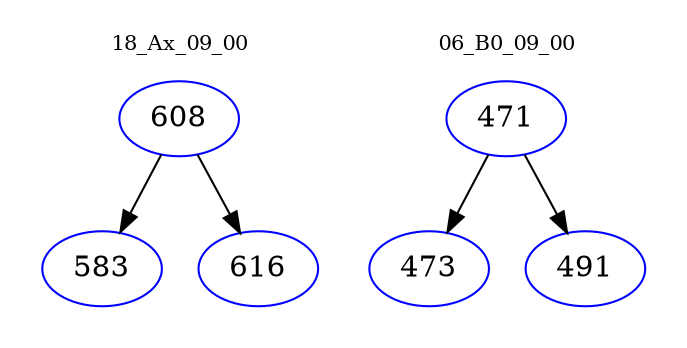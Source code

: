 digraph{
subgraph cluster_0 {
color = white
label = "18_Ax_09_00";
fontsize=10;
T0_608 [label="608", color="blue"]
T0_608 -> T0_583 [color="black"]
T0_583 [label="583", color="blue"]
T0_608 -> T0_616 [color="black"]
T0_616 [label="616", color="blue"]
}
subgraph cluster_1 {
color = white
label = "06_B0_09_00";
fontsize=10;
T1_471 [label="471", color="blue"]
T1_471 -> T1_473 [color="black"]
T1_473 [label="473", color="blue"]
T1_471 -> T1_491 [color="black"]
T1_491 [label="491", color="blue"]
}
}
